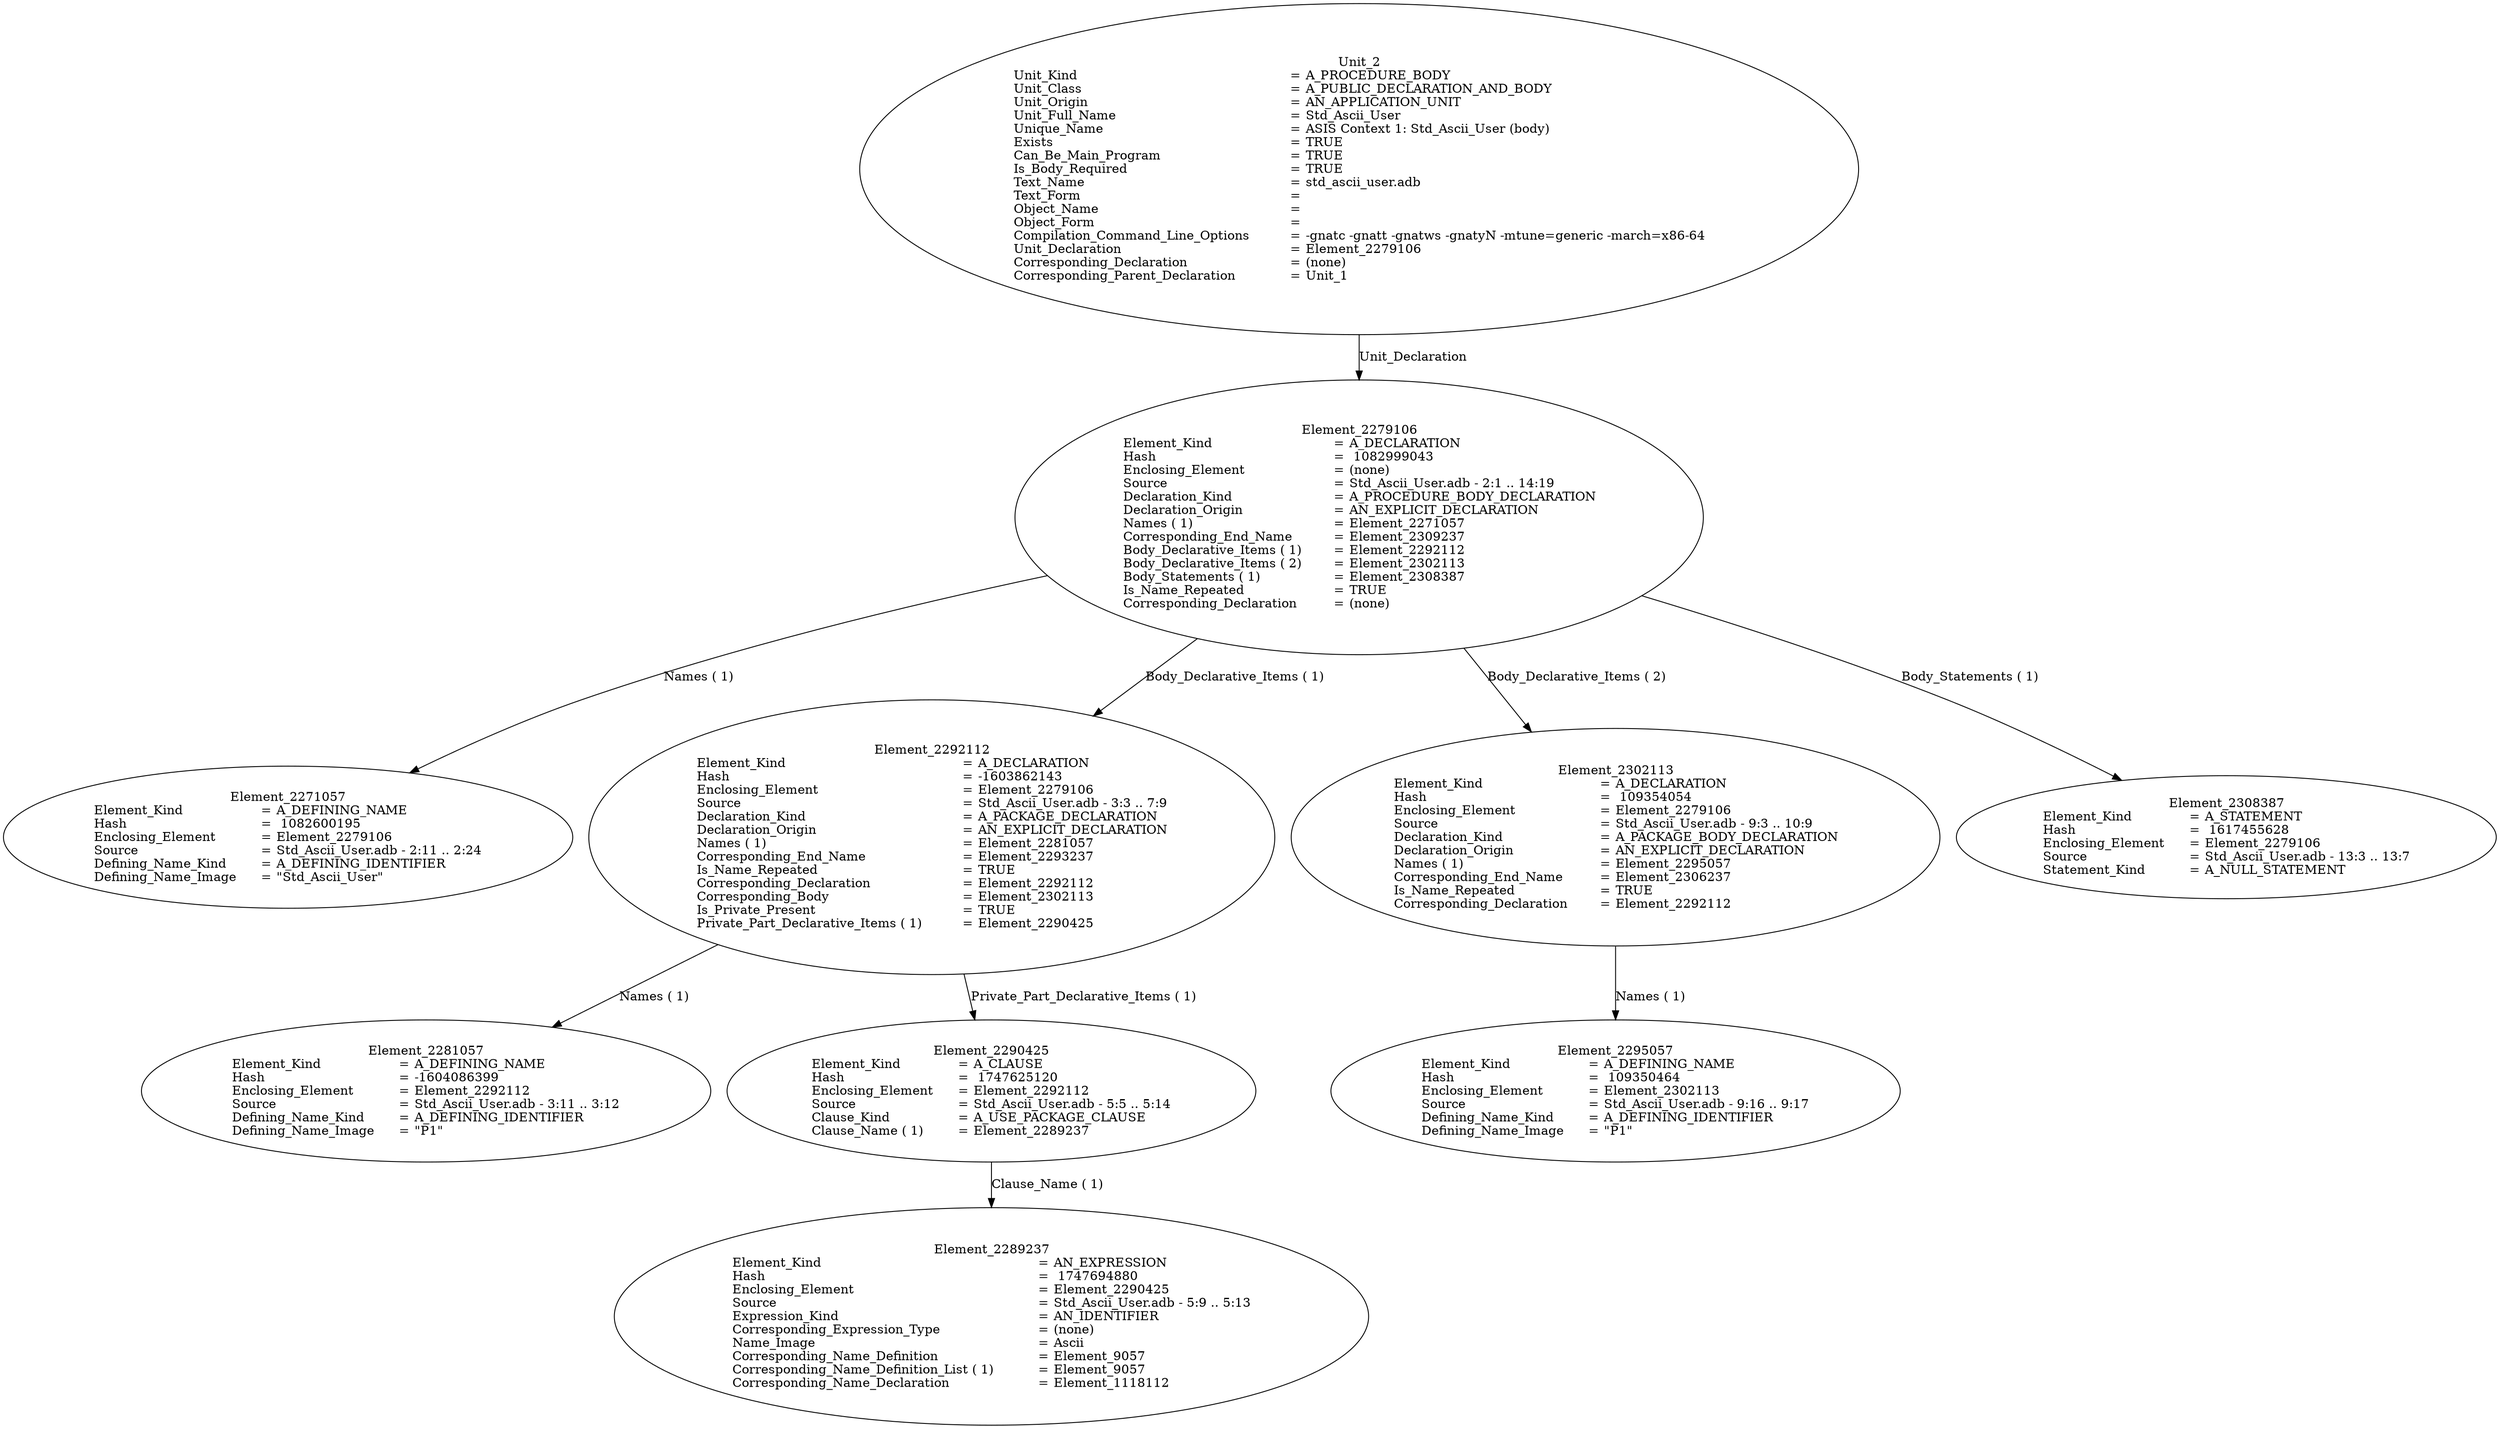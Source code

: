 digraph "std_ascii_user.adt" {
  Unit_2 -> Element_2279106
      [ label=Unit_Declaration ];
  Unit_2
      [ label=<<TABLE BORDER="0" CELLBORDER="0" CELLSPACING="0" CELLPADDING="0"> 
          <TR><TD COLSPAN="3">Unit_2</TD></TR>
          <TR><TD ALIGN="LEFT">Unit_Kind   </TD><TD> = </TD><TD ALIGN="LEFT">A_PROCEDURE_BODY</TD></TR>
          <TR><TD ALIGN="LEFT">Unit_Class   </TD><TD> = </TD><TD ALIGN="LEFT">A_PUBLIC_DECLARATION_AND_BODY</TD></TR>
          <TR><TD ALIGN="LEFT">Unit_Origin   </TD><TD> = </TD><TD ALIGN="LEFT">AN_APPLICATION_UNIT</TD></TR>
          <TR><TD ALIGN="LEFT">Unit_Full_Name    </TD><TD> = </TD><TD ALIGN="LEFT">Std_Ascii_User</TD></TR>
          <TR><TD ALIGN="LEFT">Unique_Name   </TD><TD> = </TD><TD ALIGN="LEFT">ASIS Context 1: Std_Ascii_User (body)</TD></TR>
          <TR><TD ALIGN="LEFT">Exists  </TD><TD> = </TD><TD ALIGN="LEFT">TRUE</TD></TR>
          <TR><TD ALIGN="LEFT">Can_Be_Main_Program     </TD><TD> = </TD><TD ALIGN="LEFT">TRUE</TD></TR>
          <TR><TD ALIGN="LEFT">Is_Body_Required     </TD><TD> = </TD><TD ALIGN="LEFT">TRUE</TD></TR>
          <TR><TD ALIGN="LEFT">Text_Name   </TD><TD> = </TD><TD ALIGN="LEFT">std_ascii_user.adb</TD></TR>
          <TR><TD ALIGN="LEFT">Text_Form   </TD><TD> = </TD><TD ALIGN="LEFT"></TD></TR>
          <TR><TD ALIGN="LEFT">Object_Name   </TD><TD> = </TD><TD ALIGN="LEFT"></TD></TR>
          <TR><TD ALIGN="LEFT">Object_Form   </TD><TD> = </TD><TD ALIGN="LEFT"></TD></TR>
          <TR><TD ALIGN="LEFT">Compilation_Command_Line_Options         </TD><TD> = </TD><TD ALIGN="LEFT">-gnatc -gnatt -gnatws -gnatyN -mtune=generic -march=x86-64</TD></TR>
          <TR><TD ALIGN="LEFT">Unit_Declaration     </TD><TD> = </TD><TD ALIGN="LEFT">Element_2279106</TD></TR>
          <TR><TD ALIGN="LEFT">Corresponding_Declaration       </TD><TD> = </TD><TD ALIGN="LEFT">(none)</TD></TR>
          <TR><TD ALIGN="LEFT">Corresponding_Parent_Declaration         </TD><TD> = </TD><TD ALIGN="LEFT">Unit_1</TD></TR>
          </TABLE>> ];
  Element_2279106 -> Element_2271057
      [ label="Names ( 1)" ];
  Element_2279106 -> Element_2292112
      [ label="Body_Declarative_Items ( 1)" ];
  Element_2279106 -> Element_2302113
      [ label="Body_Declarative_Items ( 2)" ];
  Element_2279106 -> Element_2308387
      [ label="Body_Statements ( 1)" ];
  Element_2279106
      [ label=<<TABLE BORDER="0" CELLBORDER="0" CELLSPACING="0" CELLPADDING="0"> 
          <TR><TD COLSPAN="3">Element_2279106</TD></TR>
          <TR><TD ALIGN="LEFT">Element_Kind    </TD><TD> = </TD><TD ALIGN="LEFT">A_DECLARATION</TD></TR>
          <TR><TD ALIGN="LEFT">Hash  </TD><TD> = </TD><TD ALIGN="LEFT"> 1082999043</TD></TR>
          <TR><TD ALIGN="LEFT">Enclosing_Element     </TD><TD> = </TD><TD ALIGN="LEFT">(none)</TD></TR>
          <TR><TD ALIGN="LEFT">Source  </TD><TD> = </TD><TD ALIGN="LEFT">Std_Ascii_User.adb - 2:1 .. 14:19</TD></TR>
          <TR><TD ALIGN="LEFT">Declaration_Kind     </TD><TD> = </TD><TD ALIGN="LEFT">A_PROCEDURE_BODY_DECLARATION</TD></TR>
          <TR><TD ALIGN="LEFT">Declaration_Origin     </TD><TD> = </TD><TD ALIGN="LEFT">AN_EXPLICIT_DECLARATION</TD></TR>
          <TR><TD ALIGN="LEFT">Names ( 1)   </TD><TD> = </TD><TD ALIGN="LEFT">Element_2271057</TD></TR>
          <TR><TD ALIGN="LEFT">Corresponding_End_Name      </TD><TD> = </TD><TD ALIGN="LEFT">Element_2309237</TD></TR>
          <TR><TD ALIGN="LEFT">Body_Declarative_Items ( 1)       </TD><TD> = </TD><TD ALIGN="LEFT">Element_2292112</TD></TR>
          <TR><TD ALIGN="LEFT">Body_Declarative_Items ( 2)       </TD><TD> = </TD><TD ALIGN="LEFT">Element_2302113</TD></TR>
          <TR><TD ALIGN="LEFT">Body_Statements ( 1)      </TD><TD> = </TD><TD ALIGN="LEFT">Element_2308387</TD></TR>
          <TR><TD ALIGN="LEFT">Is_Name_Repeated     </TD><TD> = </TD><TD ALIGN="LEFT">TRUE</TD></TR>
          <TR><TD ALIGN="LEFT">Corresponding_Declaration       </TD><TD> = </TD><TD ALIGN="LEFT">(none)</TD></TR>
          </TABLE>> ];
  Element_2271057
      [ label=<<TABLE BORDER="0" CELLBORDER="0" CELLSPACING="0" CELLPADDING="0"> 
          <TR><TD COLSPAN="3">Element_2271057</TD></TR>
          <TR><TD ALIGN="LEFT">Element_Kind    </TD><TD> = </TD><TD ALIGN="LEFT">A_DEFINING_NAME</TD></TR>
          <TR><TD ALIGN="LEFT">Hash  </TD><TD> = </TD><TD ALIGN="LEFT"> 1082600195</TD></TR>
          <TR><TD ALIGN="LEFT">Enclosing_Element     </TD><TD> = </TD><TD ALIGN="LEFT">Element_2279106</TD></TR>
          <TR><TD ALIGN="LEFT">Source  </TD><TD> = </TD><TD ALIGN="LEFT">Std_Ascii_User.adb - 2:11 .. 2:24</TD></TR>
          <TR><TD ALIGN="LEFT">Defining_Name_Kind     </TD><TD> = </TD><TD ALIGN="LEFT">A_DEFINING_IDENTIFIER</TD></TR>
          <TR><TD ALIGN="LEFT">Defining_Name_Image     </TD><TD> = </TD><TD ALIGN="LEFT">"Std_Ascii_User"</TD></TR>
          </TABLE>> ];
  Element_2292112 -> Element_2281057
      [ label="Names ( 1)" ];
  Element_2292112 -> Element_2290425
      [ label="Private_Part_Declarative_Items ( 1)" ];
  Element_2292112
      [ label=<<TABLE BORDER="0" CELLBORDER="0" CELLSPACING="0" CELLPADDING="0"> 
          <TR><TD COLSPAN="3">Element_2292112</TD></TR>
          <TR><TD ALIGN="LEFT">Element_Kind    </TD><TD> = </TD><TD ALIGN="LEFT">A_DECLARATION</TD></TR>
          <TR><TD ALIGN="LEFT">Hash  </TD><TD> = </TD><TD ALIGN="LEFT">-1603862143</TD></TR>
          <TR><TD ALIGN="LEFT">Enclosing_Element     </TD><TD> = </TD><TD ALIGN="LEFT">Element_2279106</TD></TR>
          <TR><TD ALIGN="LEFT">Source  </TD><TD> = </TD><TD ALIGN="LEFT">Std_Ascii_User.adb - 3:3 .. 7:9</TD></TR>
          <TR><TD ALIGN="LEFT">Declaration_Kind     </TD><TD> = </TD><TD ALIGN="LEFT">A_PACKAGE_DECLARATION</TD></TR>
          <TR><TD ALIGN="LEFT">Declaration_Origin     </TD><TD> = </TD><TD ALIGN="LEFT">AN_EXPLICIT_DECLARATION</TD></TR>
          <TR><TD ALIGN="LEFT">Names ( 1)   </TD><TD> = </TD><TD ALIGN="LEFT">Element_2281057</TD></TR>
          <TR><TD ALIGN="LEFT">Corresponding_End_Name      </TD><TD> = </TD><TD ALIGN="LEFT">Element_2293237</TD></TR>
          <TR><TD ALIGN="LEFT">Is_Name_Repeated     </TD><TD> = </TD><TD ALIGN="LEFT">TRUE</TD></TR>
          <TR><TD ALIGN="LEFT">Corresponding_Declaration       </TD><TD> = </TD><TD ALIGN="LEFT">Element_2292112</TD></TR>
          <TR><TD ALIGN="LEFT">Corresponding_Body     </TD><TD> = </TD><TD ALIGN="LEFT">Element_2302113</TD></TR>
          <TR><TD ALIGN="LEFT">Is_Private_Present     </TD><TD> = </TD><TD ALIGN="LEFT">TRUE</TD></TR>
          <TR><TD ALIGN="LEFT">Private_Part_Declarative_Items ( 1)         </TD><TD> = </TD><TD ALIGN="LEFT">Element_2290425</TD></TR>
          </TABLE>> ];
  Element_2281057
      [ label=<<TABLE BORDER="0" CELLBORDER="0" CELLSPACING="0" CELLPADDING="0"> 
          <TR><TD COLSPAN="3">Element_2281057</TD></TR>
          <TR><TD ALIGN="LEFT">Element_Kind    </TD><TD> = </TD><TD ALIGN="LEFT">A_DEFINING_NAME</TD></TR>
          <TR><TD ALIGN="LEFT">Hash  </TD><TD> = </TD><TD ALIGN="LEFT">-1604086399</TD></TR>
          <TR><TD ALIGN="LEFT">Enclosing_Element     </TD><TD> = </TD><TD ALIGN="LEFT">Element_2292112</TD></TR>
          <TR><TD ALIGN="LEFT">Source  </TD><TD> = </TD><TD ALIGN="LEFT">Std_Ascii_User.adb - 3:11 .. 3:12</TD></TR>
          <TR><TD ALIGN="LEFT">Defining_Name_Kind     </TD><TD> = </TD><TD ALIGN="LEFT">A_DEFINING_IDENTIFIER</TD></TR>
          <TR><TD ALIGN="LEFT">Defining_Name_Image     </TD><TD> = </TD><TD ALIGN="LEFT">"P1"</TD></TR>
          </TABLE>> ];
  Element_2290425 -> Element_2289237
      [ label="Clause_Name ( 1)" ];
  Element_2290425
      [ label=<<TABLE BORDER="0" CELLBORDER="0" CELLSPACING="0" CELLPADDING="0"> 
          <TR><TD COLSPAN="3">Element_2290425</TD></TR>
          <TR><TD ALIGN="LEFT">Element_Kind    </TD><TD> = </TD><TD ALIGN="LEFT">A_CLAUSE</TD></TR>
          <TR><TD ALIGN="LEFT">Hash  </TD><TD> = </TD><TD ALIGN="LEFT"> 1747625120</TD></TR>
          <TR><TD ALIGN="LEFT">Enclosing_Element     </TD><TD> = </TD><TD ALIGN="LEFT">Element_2292112</TD></TR>
          <TR><TD ALIGN="LEFT">Source  </TD><TD> = </TD><TD ALIGN="LEFT">Std_Ascii_User.adb - 5:5 .. 5:14</TD></TR>
          <TR><TD ALIGN="LEFT">Clause_Kind   </TD><TD> = </TD><TD ALIGN="LEFT">A_USE_PACKAGE_CLAUSE</TD></TR>
          <TR><TD ALIGN="LEFT">Clause_Name ( 1)     </TD><TD> = </TD><TD ALIGN="LEFT">Element_2289237</TD></TR>
          </TABLE>> ];
  Element_2289237
      [ label=<<TABLE BORDER="0" CELLBORDER="0" CELLSPACING="0" CELLPADDING="0"> 
          <TR><TD COLSPAN="3">Element_2289237</TD></TR>
          <TR><TD ALIGN="LEFT">Element_Kind    </TD><TD> = </TD><TD ALIGN="LEFT">AN_EXPRESSION</TD></TR>
          <TR><TD ALIGN="LEFT">Hash  </TD><TD> = </TD><TD ALIGN="LEFT"> 1747694880</TD></TR>
          <TR><TD ALIGN="LEFT">Enclosing_Element     </TD><TD> = </TD><TD ALIGN="LEFT">Element_2290425</TD></TR>
          <TR><TD ALIGN="LEFT">Source  </TD><TD> = </TD><TD ALIGN="LEFT">Std_Ascii_User.adb - 5:9 .. 5:13</TD></TR>
          <TR><TD ALIGN="LEFT">Expression_Kind    </TD><TD> = </TD><TD ALIGN="LEFT">AN_IDENTIFIER</TD></TR>
          <TR><TD ALIGN="LEFT">Corresponding_Expression_Type        </TD><TD> = </TD><TD ALIGN="LEFT">(none)</TD></TR>
          <TR><TD ALIGN="LEFT">Name_Image   </TD><TD> = </TD><TD ALIGN="LEFT">Ascii</TD></TR>
          <TR><TD ALIGN="LEFT">Corresponding_Name_Definition        </TD><TD> = </TD><TD ALIGN="LEFT">Element_9057</TD></TR>
          <TR><TD ALIGN="LEFT">Corresponding_Name_Definition_List ( 1)          </TD><TD> = </TD><TD ALIGN="LEFT">Element_9057</TD></TR>
          <TR><TD ALIGN="LEFT">Corresponding_Name_Declaration        </TD><TD> = </TD><TD ALIGN="LEFT">Element_1118112</TD></TR>
          </TABLE>> ];
  Element_2302113 -> Element_2295057
      [ label="Names ( 1)" ];
  Element_2302113
      [ label=<<TABLE BORDER="0" CELLBORDER="0" CELLSPACING="0" CELLPADDING="0"> 
          <TR><TD COLSPAN="3">Element_2302113</TD></TR>
          <TR><TD ALIGN="LEFT">Element_Kind    </TD><TD> = </TD><TD ALIGN="LEFT">A_DECLARATION</TD></TR>
          <TR><TD ALIGN="LEFT">Hash  </TD><TD> = </TD><TD ALIGN="LEFT"> 109354054</TD></TR>
          <TR><TD ALIGN="LEFT">Enclosing_Element     </TD><TD> = </TD><TD ALIGN="LEFT">Element_2279106</TD></TR>
          <TR><TD ALIGN="LEFT">Source  </TD><TD> = </TD><TD ALIGN="LEFT">Std_Ascii_User.adb - 9:3 .. 10:9</TD></TR>
          <TR><TD ALIGN="LEFT">Declaration_Kind     </TD><TD> = </TD><TD ALIGN="LEFT">A_PACKAGE_BODY_DECLARATION</TD></TR>
          <TR><TD ALIGN="LEFT">Declaration_Origin     </TD><TD> = </TD><TD ALIGN="LEFT">AN_EXPLICIT_DECLARATION</TD></TR>
          <TR><TD ALIGN="LEFT">Names ( 1)   </TD><TD> = </TD><TD ALIGN="LEFT">Element_2295057</TD></TR>
          <TR><TD ALIGN="LEFT">Corresponding_End_Name      </TD><TD> = </TD><TD ALIGN="LEFT">Element_2306237</TD></TR>
          <TR><TD ALIGN="LEFT">Is_Name_Repeated     </TD><TD> = </TD><TD ALIGN="LEFT">TRUE</TD></TR>
          <TR><TD ALIGN="LEFT">Corresponding_Declaration       </TD><TD> = </TD><TD ALIGN="LEFT">Element_2292112</TD></TR>
          </TABLE>> ];
  Element_2295057
      [ label=<<TABLE BORDER="0" CELLBORDER="0" CELLSPACING="0" CELLPADDING="0"> 
          <TR><TD COLSPAN="3">Element_2295057</TD></TR>
          <TR><TD ALIGN="LEFT">Element_Kind    </TD><TD> = </TD><TD ALIGN="LEFT">A_DEFINING_NAME</TD></TR>
          <TR><TD ALIGN="LEFT">Hash  </TD><TD> = </TD><TD ALIGN="LEFT"> 109350464</TD></TR>
          <TR><TD ALIGN="LEFT">Enclosing_Element     </TD><TD> = </TD><TD ALIGN="LEFT">Element_2302113</TD></TR>
          <TR><TD ALIGN="LEFT">Source  </TD><TD> = </TD><TD ALIGN="LEFT">Std_Ascii_User.adb - 9:16 .. 9:17</TD></TR>
          <TR><TD ALIGN="LEFT">Defining_Name_Kind     </TD><TD> = </TD><TD ALIGN="LEFT">A_DEFINING_IDENTIFIER</TD></TR>
          <TR><TD ALIGN="LEFT">Defining_Name_Image     </TD><TD> = </TD><TD ALIGN="LEFT">"P1"</TD></TR>
          </TABLE>> ];
  Element_2308387
      [ label=<<TABLE BORDER="0" CELLBORDER="0" CELLSPACING="0" CELLPADDING="0"> 
          <TR><TD COLSPAN="3">Element_2308387</TD></TR>
          <TR><TD ALIGN="LEFT">Element_Kind    </TD><TD> = </TD><TD ALIGN="LEFT">A_STATEMENT</TD></TR>
          <TR><TD ALIGN="LEFT">Hash  </TD><TD> = </TD><TD ALIGN="LEFT"> 1617455628</TD></TR>
          <TR><TD ALIGN="LEFT">Enclosing_Element     </TD><TD> = </TD><TD ALIGN="LEFT">Element_2279106</TD></TR>
          <TR><TD ALIGN="LEFT">Source  </TD><TD> = </TD><TD ALIGN="LEFT">Std_Ascii_User.adb - 13:3 .. 13:7</TD></TR>
          <TR><TD ALIGN="LEFT">Statement_Kind    </TD><TD> = </TD><TD ALIGN="LEFT">A_NULL_STATEMENT</TD></TR>
          </TABLE>> ]
}
